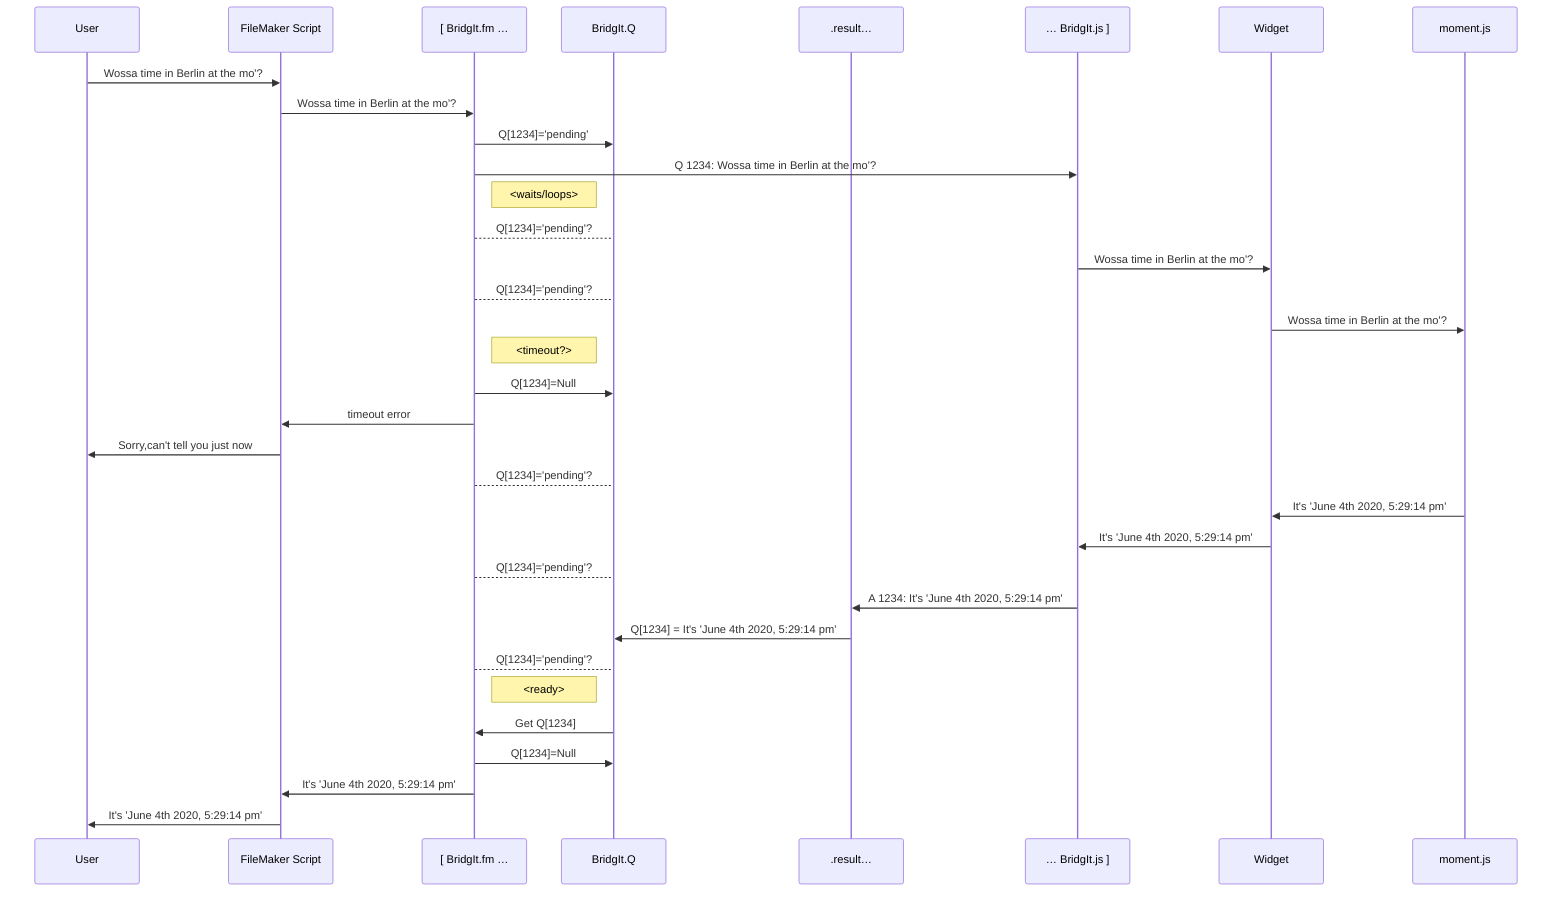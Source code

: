 sequenceDiagram
    participant User
    participant Flo' as FileMaker Script
    participant BridgIt.fm as [ BridgIt.fm …
    participant BridgIt.Q as BridgIt.Q

    participant BridgIt.fm.result as .result…
    participant BridgIt.js as … BridgIt.js ]
    participant Widget as Widget
    participant momentJS as moment.js
    
        User ->> Flo': Wossa time in Berlin at the mo'?
        Flo' ->> BridgIt.fm: Wossa time in Berlin at the mo'?

        BridgIt.fm ->> BridgIt.Q: Q[1234]='pending'
        BridgIt.fm ->> BridgIt.js: Q 1234: Wossa time in Berlin at the mo'?
        Note right of BridgIt.fm: <waits/loops>

        BridgIt.fm --> BridgIt.Q: Q[1234]='pending'?
        
        BridgIt.js ->> Widget: Wossa time in Berlin at the mo'?

        BridgIt.fm --> BridgIt.Q: Q[1234]='pending'?

        Widget ->> momentJS:  Wossa time in Berlin at the mo'?
        Note right of BridgIt.fm: <timeout?>
        BridgIt.fm ->> BridgIt.Q: Q[1234]=Null
        BridgIt.fm ->> Flo': timeout error
        Flo' ->> User: Sorry,can't tell you just now

        BridgIt.fm --> BridgIt.Q: Q[1234]='pending'?
        
        momentJS ->> Widget: It's 'June 4th 2020, 5:29:14 pm'
        Widget ->> BridgIt.js: It's 'June 4th 2020, 5:29:14 pm'

        BridgIt.fm --> BridgIt.Q: Q[1234]='pending'?
        
        BridgIt.js ->> BridgIt.fm.result: A 1234: It's 'June 4th 2020, 5:29:14 pm'
        BridgIt.fm.result ->> BridgIt.Q: Q[1234] = It's 'June 4th 2020, 5:29:14 pm'

        BridgIt.fm --> BridgIt.Q: Q[1234]='pending'?
        Note right of BridgIt.fm: <ready>
        BridgIt.Q ->> BridgIt.fm : Get Q[1234]
        BridgIt.fm ->> BridgIt.Q: Q[1234]=Null
        

        BridgIt.fm ->> Flo': It's 'June 4th 2020, 5:29:14 pm'
        Flo' ->> User: It's 'June 4th 2020, 5:29:14 pm'